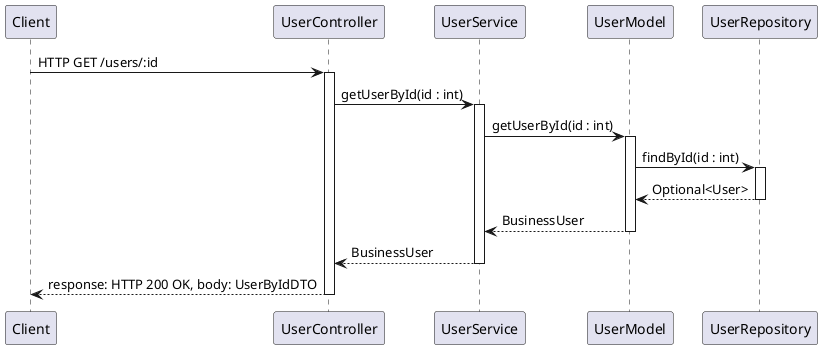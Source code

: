 @startuml
'https://plantuml.com/sequence-diagram


Client -> UserController: HTTP GET /users/:id
activate UserController
UserController -> UserService: getUserById(id : int)
activate UserService
UserService -> UserModel: getUserById(id : int)
activate UserModel
UserModel -> UserRepository: findById(id : int)
activate UserRepository

UserModel <-- UserRepository: Optional<User>
deactivate UserRepository
UserService <-- UserModel: BusinessUser
deactivate UserModel
UserController <-- UserService: BusinessUser
deactivate UserService
Client <-- UserController: response: HTTP 200 OK, body: UserByIdDTO
deactivate UserController

@enduml